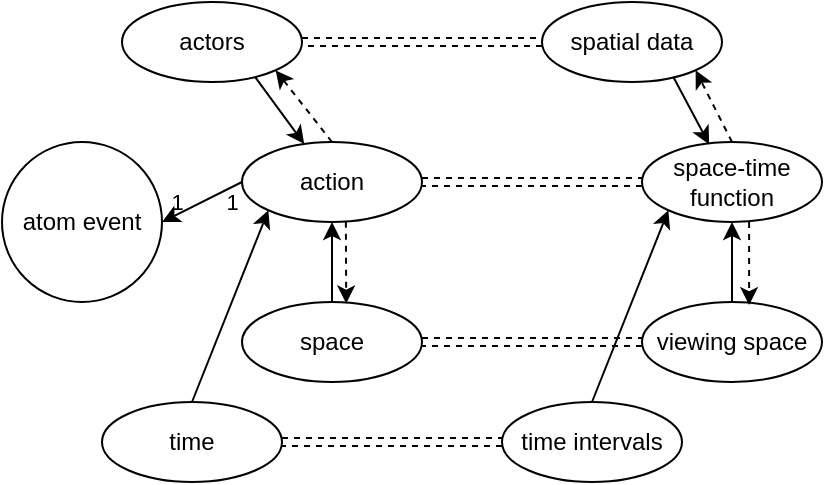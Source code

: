 <mxfile version="22.1.3" type="github">
  <diagram name="第 1 页" id="Y5i036zmAhH8ZnouyoA8">
    <mxGraphModel dx="815" dy="517" grid="1" gridSize="10" guides="1" tooltips="1" connect="1" arrows="1" fold="1" page="1" pageScale="1" pageWidth="827" pageHeight="1169" math="0" shadow="0">
      <root>
        <mxCell id="0" />
        <mxCell id="1" parent="0" />
        <mxCell id="0skq0RBHYWnA5yaQYCl8-8" value="atom event" style="ellipse;whiteSpace=wrap;html=1;aspect=fixed;" vertex="1" parent="1">
          <mxGeometry x="80" y="340" width="80" height="80" as="geometry" />
        </mxCell>
        <mxCell id="0skq0RBHYWnA5yaQYCl8-11" value="actors" style="ellipse;whiteSpace=wrap;html=1;" vertex="1" parent="1">
          <mxGeometry x="140" y="270" width="90" height="40" as="geometry" />
        </mxCell>
        <mxCell id="0skq0RBHYWnA5yaQYCl8-12" value="action" style="ellipse;whiteSpace=wrap;html=1;" vertex="1" parent="1">
          <mxGeometry x="200" y="340" width="90" height="40" as="geometry" />
        </mxCell>
        <mxCell id="0skq0RBHYWnA5yaQYCl8-13" value="space" style="ellipse;whiteSpace=wrap;html=1;" vertex="1" parent="1">
          <mxGeometry x="200" y="420" width="90" height="40" as="geometry" />
        </mxCell>
        <mxCell id="0skq0RBHYWnA5yaQYCl8-14" value="time" style="ellipse;whiteSpace=wrap;html=1;" vertex="1" parent="1">
          <mxGeometry x="130" y="470" width="90" height="40" as="geometry" />
        </mxCell>
        <mxCell id="0skq0RBHYWnA5yaQYCl8-18" value="spatial data" style="ellipse;whiteSpace=wrap;html=1;" vertex="1" parent="1">
          <mxGeometry x="350" y="270" width="90" height="40" as="geometry" />
        </mxCell>
        <mxCell id="0skq0RBHYWnA5yaQYCl8-19" value="&lt;div&gt;space-time function&lt;/div&gt;" style="ellipse;whiteSpace=wrap;html=1;" vertex="1" parent="1">
          <mxGeometry x="400" y="340" width="90" height="40" as="geometry" />
        </mxCell>
        <mxCell id="0skq0RBHYWnA5yaQYCl8-20" value="viewing space" style="ellipse;whiteSpace=wrap;html=1;" vertex="1" parent="1">
          <mxGeometry x="400" y="420" width="90" height="40" as="geometry" />
        </mxCell>
        <mxCell id="0skq0RBHYWnA5yaQYCl8-21" value="time&amp;nbsp;intervals" style="ellipse;whiteSpace=wrap;html=1;" vertex="1" parent="1">
          <mxGeometry x="330" y="470" width="90" height="40" as="geometry" />
        </mxCell>
        <mxCell id="0skq0RBHYWnA5yaQYCl8-23" value="" style="endArrow=classic;html=1;rounded=0;entryX=0;entryY=1;entryDx=0;entryDy=0;exitX=0.5;exitY=0;exitDx=0;exitDy=0;" edge="1" parent="1" source="0skq0RBHYWnA5yaQYCl8-14" target="0skq0RBHYWnA5yaQYCl8-12">
          <mxGeometry width="50" height="50" relative="1" as="geometry">
            <mxPoint x="390" y="490" as="sourcePoint" />
            <mxPoint x="440" y="440" as="targetPoint" />
          </mxGeometry>
        </mxCell>
        <mxCell id="0skq0RBHYWnA5yaQYCl8-24" value="" style="endArrow=classic;html=1;rounded=0;entryX=0.5;entryY=1;entryDx=0;entryDy=0;exitX=0.5;exitY=0;exitDx=0;exitDy=0;" edge="1" parent="1" source="0skq0RBHYWnA5yaQYCl8-13" target="0skq0RBHYWnA5yaQYCl8-12">
          <mxGeometry width="50" height="50" relative="1" as="geometry">
            <mxPoint x="223" y="384" as="sourcePoint" />
            <mxPoint x="185" y="480" as="targetPoint" />
          </mxGeometry>
        </mxCell>
        <mxCell id="0skq0RBHYWnA5yaQYCl8-27" value="" style="endArrow=classic;html=1;rounded=0;exitX=0;exitY=0.5;exitDx=0;exitDy=0;entryX=1;entryY=0.5;entryDx=0;entryDy=0;" edge="1" parent="1" source="0skq0RBHYWnA5yaQYCl8-12" target="0skq0RBHYWnA5yaQYCl8-8">
          <mxGeometry width="50" height="50" relative="1" as="geometry">
            <mxPoint x="255" y="350" as="sourcePoint" />
            <mxPoint x="216" y="318" as="targetPoint" />
          </mxGeometry>
        </mxCell>
        <mxCell id="0skq0RBHYWnA5yaQYCl8-73" value="1&amp;nbsp; &amp;nbsp; &amp;nbsp; &amp;nbsp;1" style="edgeLabel;html=1;align=center;verticalAlign=middle;resizable=0;points=[];labelBackgroundColor=none;" vertex="1" connectable="0" parent="0skq0RBHYWnA5yaQYCl8-27">
          <mxGeometry x="-0.175" y="2" relative="1" as="geometry">
            <mxPoint x="-4" as="offset" />
          </mxGeometry>
        </mxCell>
        <mxCell id="0skq0RBHYWnA5yaQYCl8-29" value="" style="endArrow=none;html=1;strokeWidth=1;rounded=0;exitX=1;exitY=0.5;exitDx=0;exitDy=0;shape=link;dashed=1;" edge="1" parent="1" source="0skq0RBHYWnA5yaQYCl8-12" target="0skq0RBHYWnA5yaQYCl8-19">
          <mxGeometry width="50" height="50" relative="1" as="geometry">
            <mxPoint x="390" y="490" as="sourcePoint" />
            <mxPoint x="440" y="440" as="targetPoint" />
          </mxGeometry>
        </mxCell>
        <mxCell id="0skq0RBHYWnA5yaQYCl8-35" value="" style="endArrow=classic;html=1;rounded=0;exitX=0.741;exitY=0.943;exitDx=0;exitDy=0;exitPerimeter=0;" edge="1" parent="1" source="0skq0RBHYWnA5yaQYCl8-11" target="0skq0RBHYWnA5yaQYCl8-12">
          <mxGeometry width="50" height="50" relative="1" as="geometry">
            <mxPoint x="390" y="360" as="sourcePoint" />
            <mxPoint x="440" y="310" as="targetPoint" />
          </mxGeometry>
        </mxCell>
        <mxCell id="0skq0RBHYWnA5yaQYCl8-36" value="" style="endArrow=classic;html=1;rounded=0;entryX=0.373;entryY=0.029;entryDx=0;entryDy=0;entryPerimeter=0;exitX=0.729;exitY=0.934;exitDx=0;exitDy=0;exitPerimeter=0;" edge="1" parent="1" source="0skq0RBHYWnA5yaQYCl8-18" target="0skq0RBHYWnA5yaQYCl8-19">
          <mxGeometry width="50" height="50" relative="1" as="geometry">
            <mxPoint x="450" y="310" as="sourcePoint" />
            <mxPoint x="510" y="340" as="targetPoint" />
          </mxGeometry>
        </mxCell>
        <mxCell id="0skq0RBHYWnA5yaQYCl8-37" value="" style="endArrow=classic;html=1;rounded=0;entryX=0;entryY=1;entryDx=0;entryDy=0;exitX=0.5;exitY=0;exitDx=0;exitDy=0;" edge="1" parent="1" source="0skq0RBHYWnA5yaQYCl8-21" target="0skq0RBHYWnA5yaQYCl8-19">
          <mxGeometry width="50" height="50" relative="1" as="geometry">
            <mxPoint x="369" y="470" as="sourcePoint" />
            <mxPoint x="407" y="374" as="targetPoint" />
          </mxGeometry>
        </mxCell>
        <mxCell id="0skq0RBHYWnA5yaQYCl8-38" value="" style="endArrow=classic;html=1;rounded=0;entryX=0.5;entryY=1;entryDx=0;entryDy=0;exitX=0.5;exitY=0;exitDx=0;exitDy=0;" edge="1" parent="1" source="0skq0RBHYWnA5yaQYCl8-20" target="0skq0RBHYWnA5yaQYCl8-19">
          <mxGeometry width="50" height="50" relative="1" as="geometry">
            <mxPoint x="439" y="420" as="sourcePoint" />
            <mxPoint x="439" y="380" as="targetPoint" />
          </mxGeometry>
        </mxCell>
        <mxCell id="0skq0RBHYWnA5yaQYCl8-44" value="" style="endArrow=none;html=1;strokeWidth=1;rounded=0;exitX=1;exitY=0.5;exitDx=0;exitDy=0;entryX=0;entryY=0.5;entryDx=0;entryDy=0;shape=link;dashed=1;" edge="1" parent="1" source="0skq0RBHYWnA5yaQYCl8-11" target="0skq0RBHYWnA5yaQYCl8-18">
          <mxGeometry width="50" height="50" relative="1" as="geometry">
            <mxPoint x="240" y="289.5" as="sourcePoint" />
            <mxPoint x="350" y="289.5" as="targetPoint" />
          </mxGeometry>
        </mxCell>
        <mxCell id="0skq0RBHYWnA5yaQYCl8-46" value="" style="endArrow=none;html=1;strokeWidth=1;rounded=0;exitX=1;exitY=0.5;exitDx=0;exitDy=0;entryX=0;entryY=0.5;entryDx=0;entryDy=0;shape=link;dashed=1;" edge="1" parent="1" source="0skq0RBHYWnA5yaQYCl8-14" target="0skq0RBHYWnA5yaQYCl8-21">
          <mxGeometry width="50" height="50" relative="1" as="geometry">
            <mxPoint x="230" y="509" as="sourcePoint" />
            <mxPoint x="340" y="509" as="targetPoint" />
          </mxGeometry>
        </mxCell>
        <mxCell id="0skq0RBHYWnA5yaQYCl8-47" value="" style="endArrow=none;html=1;strokeWidth=1;rounded=0;exitX=1;exitY=0.5;exitDx=0;exitDy=0;entryX=0;entryY=0.5;entryDx=0;entryDy=0;shape=link;dashed=1;" edge="1" parent="1" source="0skq0RBHYWnA5yaQYCl8-13" target="0skq0RBHYWnA5yaQYCl8-20">
          <mxGeometry width="50" height="50" relative="1" as="geometry">
            <mxPoint x="290" y="530" as="sourcePoint" />
            <mxPoint x="410" y="530" as="targetPoint" />
          </mxGeometry>
        </mxCell>
        <mxCell id="0skq0RBHYWnA5yaQYCl8-66" value="" style="endArrow=classic;html=1;rounded=0;exitX=0.5;exitY=0;exitDx=0;exitDy=0;entryX=1;entryY=1;entryDx=0;entryDy=0;dashed=1;" edge="1" parent="1" source="0skq0RBHYWnA5yaQYCl8-12" target="0skq0RBHYWnA5yaQYCl8-11">
          <mxGeometry width="50" height="50" relative="1" as="geometry">
            <mxPoint x="195" y="320" as="sourcePoint" />
            <mxPoint x="255" y="350" as="targetPoint" />
          </mxGeometry>
        </mxCell>
        <mxCell id="0skq0RBHYWnA5yaQYCl8-68" value="" style="endArrow=classic;html=1;rounded=0;exitX=0.577;exitY=0.996;exitDx=0;exitDy=0;entryX=0.579;entryY=0.019;entryDx=0;entryDy=0;exitPerimeter=0;entryPerimeter=0;dashed=1;" edge="1" parent="1" source="0skq0RBHYWnA5yaQYCl8-12" target="0skq0RBHYWnA5yaQYCl8-13">
          <mxGeometry width="50" height="50" relative="1" as="geometry">
            <mxPoint x="265" y="360" as="sourcePoint" />
            <mxPoint x="237" y="324" as="targetPoint" />
          </mxGeometry>
        </mxCell>
        <mxCell id="0skq0RBHYWnA5yaQYCl8-71" value="" style="endArrow=classic;html=1;rounded=0;exitX=0.5;exitY=0;exitDx=0;exitDy=0;entryX=1;entryY=1;entryDx=0;entryDy=0;dashed=1;" edge="1" parent="1" source="0skq0RBHYWnA5yaQYCl8-19" target="0skq0RBHYWnA5yaQYCl8-18">
          <mxGeometry width="50" height="50" relative="1" as="geometry">
            <mxPoint x="427" y="320" as="sourcePoint" />
            <mxPoint x="455" y="350" as="targetPoint" />
          </mxGeometry>
        </mxCell>
        <mxCell id="0skq0RBHYWnA5yaQYCl8-72" value="" style="endArrow=classic;html=1;rounded=0;entryX=0.595;entryY=0.039;entryDx=0;entryDy=0;entryPerimeter=0;exitX=0.595;exitY=1;exitDx=0;exitDy=0;exitPerimeter=0;dashed=1;" edge="1" parent="1" source="0skq0RBHYWnA5yaQYCl8-19" target="0skq0RBHYWnA5yaQYCl8-20">
          <mxGeometry width="50" height="50" relative="1" as="geometry">
            <mxPoint x="456" y="381" as="sourcePoint" />
            <mxPoint x="455" y="390" as="targetPoint" />
          </mxGeometry>
        </mxCell>
      </root>
    </mxGraphModel>
  </diagram>
</mxfile>
